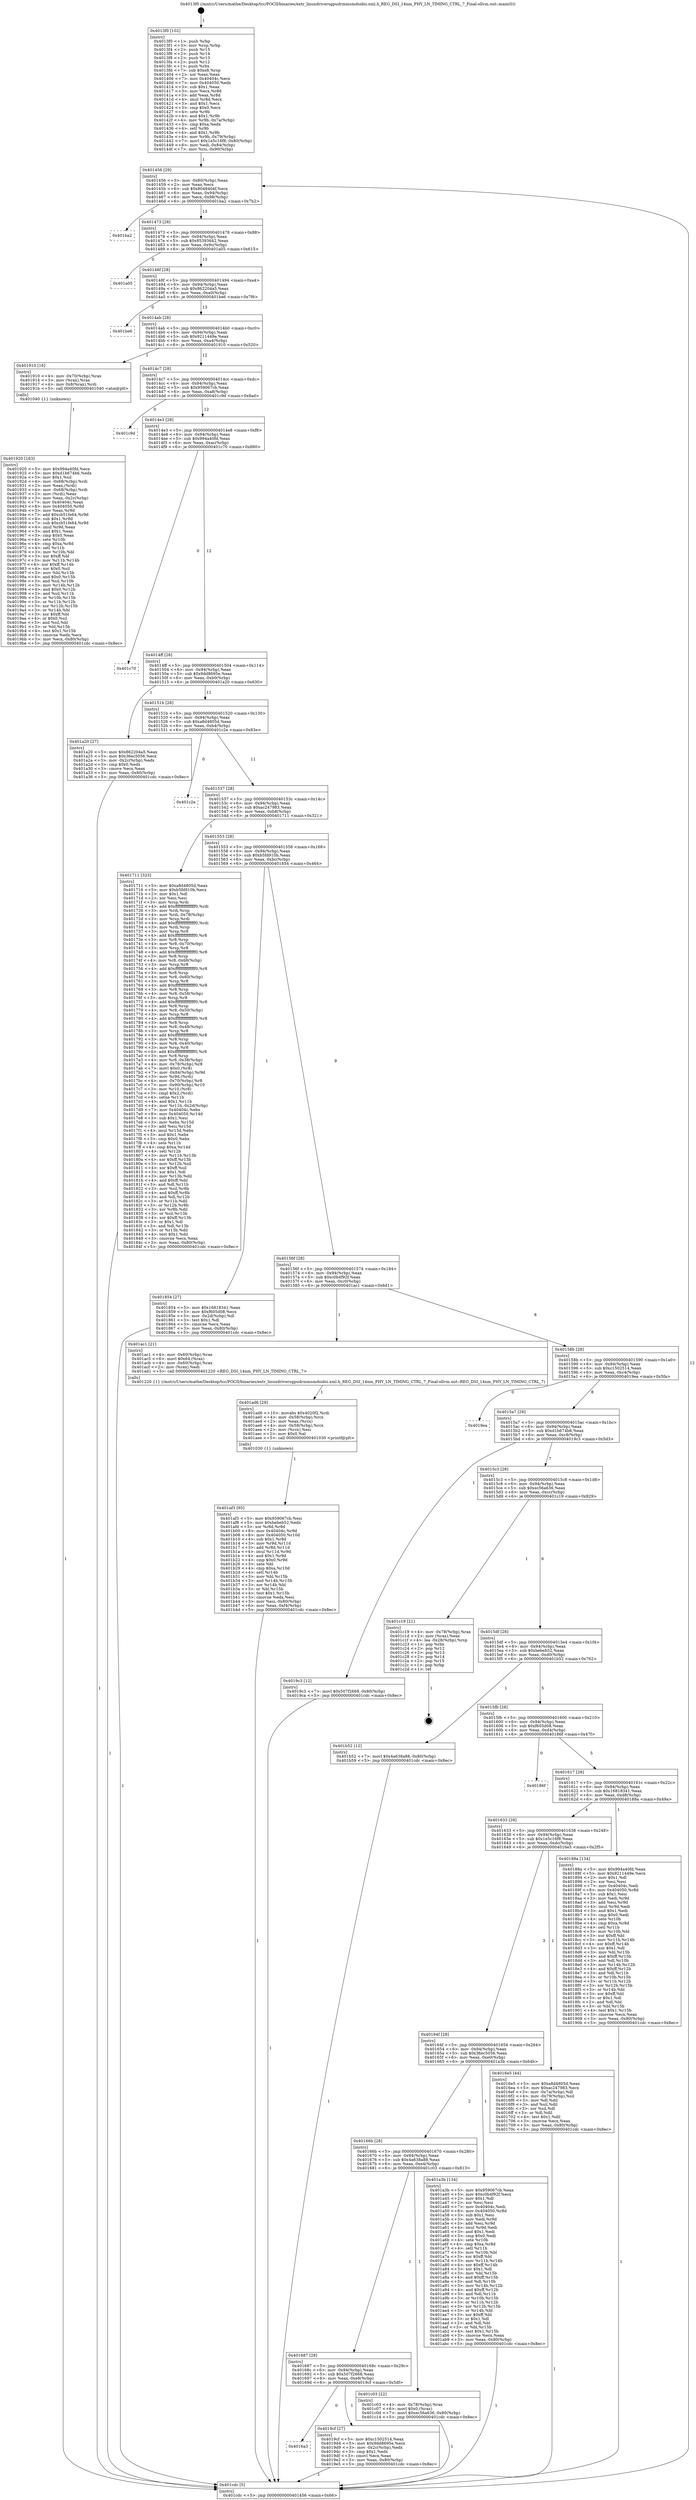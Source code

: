 digraph "0x4013f0" {
  label = "0x4013f0 (/mnt/c/Users/mathe/Desktop/tcc/POCII/binaries/extr_linuxdriversgpudrmmsmdsidsi.xml.h_REG_DSI_14nm_PHY_LN_TIMING_CTRL_7_Final-ollvm.out::main(0))"
  labelloc = "t"
  node[shape=record]

  Entry [label="",width=0.3,height=0.3,shape=circle,fillcolor=black,style=filled]
  "0x401456" [label="{
     0x401456 [29]\l
     | [instrs]\l
     &nbsp;&nbsp;0x401456 \<+3\>: mov -0x80(%rbp),%eax\l
     &nbsp;&nbsp;0x401459 \<+2\>: mov %eax,%ecx\l
     &nbsp;&nbsp;0x40145b \<+6\>: sub $0x8048404f,%ecx\l
     &nbsp;&nbsp;0x401461 \<+6\>: mov %eax,-0x94(%rbp)\l
     &nbsp;&nbsp;0x401467 \<+6\>: mov %ecx,-0x98(%rbp)\l
     &nbsp;&nbsp;0x40146d \<+6\>: je 0000000000401ba2 \<main+0x7b2\>\l
  }"]
  "0x401ba2" [label="{
     0x401ba2\l
  }", style=dashed]
  "0x401473" [label="{
     0x401473 [28]\l
     | [instrs]\l
     &nbsp;&nbsp;0x401473 \<+5\>: jmp 0000000000401478 \<main+0x88\>\l
     &nbsp;&nbsp;0x401478 \<+6\>: mov -0x94(%rbp),%eax\l
     &nbsp;&nbsp;0x40147e \<+5\>: sub $0x85393642,%eax\l
     &nbsp;&nbsp;0x401483 \<+6\>: mov %eax,-0x9c(%rbp)\l
     &nbsp;&nbsp;0x401489 \<+6\>: je 0000000000401a05 \<main+0x615\>\l
  }"]
  Exit [label="",width=0.3,height=0.3,shape=circle,fillcolor=black,style=filled,peripheries=2]
  "0x401a05" [label="{
     0x401a05\l
  }", style=dashed]
  "0x40148f" [label="{
     0x40148f [28]\l
     | [instrs]\l
     &nbsp;&nbsp;0x40148f \<+5\>: jmp 0000000000401494 \<main+0xa4\>\l
     &nbsp;&nbsp;0x401494 \<+6\>: mov -0x94(%rbp),%eax\l
     &nbsp;&nbsp;0x40149a \<+5\>: sub $0x862204a5,%eax\l
     &nbsp;&nbsp;0x40149f \<+6\>: mov %eax,-0xa0(%rbp)\l
     &nbsp;&nbsp;0x4014a5 \<+6\>: je 0000000000401be6 \<main+0x7f6\>\l
  }"]
  "0x401af3" [label="{
     0x401af3 [95]\l
     | [instrs]\l
     &nbsp;&nbsp;0x401af3 \<+5\>: mov $0x959067cb,%esi\l
     &nbsp;&nbsp;0x401af8 \<+5\>: mov $0xbebeb52,%edx\l
     &nbsp;&nbsp;0x401afd \<+3\>: xor %r8d,%r8d\l
     &nbsp;&nbsp;0x401b00 \<+8\>: mov 0x40404c,%r9d\l
     &nbsp;&nbsp;0x401b08 \<+8\>: mov 0x404050,%r10d\l
     &nbsp;&nbsp;0x401b10 \<+4\>: sub $0x1,%r8d\l
     &nbsp;&nbsp;0x401b14 \<+3\>: mov %r9d,%r11d\l
     &nbsp;&nbsp;0x401b17 \<+3\>: add %r8d,%r11d\l
     &nbsp;&nbsp;0x401b1a \<+4\>: imul %r11d,%r9d\l
     &nbsp;&nbsp;0x401b1e \<+4\>: and $0x1,%r9d\l
     &nbsp;&nbsp;0x401b22 \<+4\>: cmp $0x0,%r9d\l
     &nbsp;&nbsp;0x401b26 \<+3\>: sete %bl\l
     &nbsp;&nbsp;0x401b29 \<+4\>: cmp $0xa,%r10d\l
     &nbsp;&nbsp;0x401b2d \<+4\>: setl %r14b\l
     &nbsp;&nbsp;0x401b31 \<+3\>: mov %bl,%r15b\l
     &nbsp;&nbsp;0x401b34 \<+3\>: and %r14b,%r15b\l
     &nbsp;&nbsp;0x401b37 \<+3\>: xor %r14b,%bl\l
     &nbsp;&nbsp;0x401b3a \<+3\>: or %bl,%r15b\l
     &nbsp;&nbsp;0x401b3d \<+4\>: test $0x1,%r15b\l
     &nbsp;&nbsp;0x401b41 \<+3\>: cmovne %edx,%esi\l
     &nbsp;&nbsp;0x401b44 \<+3\>: mov %esi,-0x80(%rbp)\l
     &nbsp;&nbsp;0x401b47 \<+6\>: mov %eax,-0xf4(%rbp)\l
     &nbsp;&nbsp;0x401b4d \<+5\>: jmp 0000000000401cdc \<main+0x8ec\>\l
  }"]
  "0x401be6" [label="{
     0x401be6\l
  }", style=dashed]
  "0x4014ab" [label="{
     0x4014ab [28]\l
     | [instrs]\l
     &nbsp;&nbsp;0x4014ab \<+5\>: jmp 00000000004014b0 \<main+0xc0\>\l
     &nbsp;&nbsp;0x4014b0 \<+6\>: mov -0x94(%rbp),%eax\l
     &nbsp;&nbsp;0x4014b6 \<+5\>: sub $0x9211449e,%eax\l
     &nbsp;&nbsp;0x4014bb \<+6\>: mov %eax,-0xa4(%rbp)\l
     &nbsp;&nbsp;0x4014c1 \<+6\>: je 0000000000401910 \<main+0x520\>\l
  }"]
  "0x401ad6" [label="{
     0x401ad6 [29]\l
     | [instrs]\l
     &nbsp;&nbsp;0x401ad6 \<+10\>: movabs $0x4020f2,%rdi\l
     &nbsp;&nbsp;0x401ae0 \<+4\>: mov -0x58(%rbp),%rcx\l
     &nbsp;&nbsp;0x401ae4 \<+2\>: mov %eax,(%rcx)\l
     &nbsp;&nbsp;0x401ae6 \<+4\>: mov -0x58(%rbp),%rcx\l
     &nbsp;&nbsp;0x401aea \<+2\>: mov (%rcx),%esi\l
     &nbsp;&nbsp;0x401aec \<+2\>: mov $0x0,%al\l
     &nbsp;&nbsp;0x401aee \<+5\>: call 0000000000401030 \<printf@plt\>\l
     | [calls]\l
     &nbsp;&nbsp;0x401030 \{1\} (unknown)\l
  }"]
  "0x401910" [label="{
     0x401910 [16]\l
     | [instrs]\l
     &nbsp;&nbsp;0x401910 \<+4\>: mov -0x70(%rbp),%rax\l
     &nbsp;&nbsp;0x401914 \<+3\>: mov (%rax),%rax\l
     &nbsp;&nbsp;0x401917 \<+4\>: mov 0x8(%rax),%rdi\l
     &nbsp;&nbsp;0x40191b \<+5\>: call 0000000000401040 \<atoi@plt\>\l
     | [calls]\l
     &nbsp;&nbsp;0x401040 \{1\} (unknown)\l
  }"]
  "0x4014c7" [label="{
     0x4014c7 [28]\l
     | [instrs]\l
     &nbsp;&nbsp;0x4014c7 \<+5\>: jmp 00000000004014cc \<main+0xdc\>\l
     &nbsp;&nbsp;0x4014cc \<+6\>: mov -0x94(%rbp),%eax\l
     &nbsp;&nbsp;0x4014d2 \<+5\>: sub $0x959067cb,%eax\l
     &nbsp;&nbsp;0x4014d7 \<+6\>: mov %eax,-0xa8(%rbp)\l
     &nbsp;&nbsp;0x4014dd \<+6\>: je 0000000000401c9d \<main+0x8ad\>\l
  }"]
  "0x4016a3" [label="{
     0x4016a3\l
  }", style=dashed]
  "0x401c9d" [label="{
     0x401c9d\l
  }", style=dashed]
  "0x4014e3" [label="{
     0x4014e3 [28]\l
     | [instrs]\l
     &nbsp;&nbsp;0x4014e3 \<+5\>: jmp 00000000004014e8 \<main+0xf8\>\l
     &nbsp;&nbsp;0x4014e8 \<+6\>: mov -0x94(%rbp),%eax\l
     &nbsp;&nbsp;0x4014ee \<+5\>: sub $0x994a40fd,%eax\l
     &nbsp;&nbsp;0x4014f3 \<+6\>: mov %eax,-0xac(%rbp)\l
     &nbsp;&nbsp;0x4014f9 \<+6\>: je 0000000000401c70 \<main+0x880\>\l
  }"]
  "0x4019cf" [label="{
     0x4019cf [27]\l
     | [instrs]\l
     &nbsp;&nbsp;0x4019cf \<+5\>: mov $0xc1502514,%eax\l
     &nbsp;&nbsp;0x4019d4 \<+5\>: mov $0x9dd8695e,%ecx\l
     &nbsp;&nbsp;0x4019d9 \<+3\>: mov -0x2c(%rbp),%edx\l
     &nbsp;&nbsp;0x4019dc \<+3\>: cmp $0x1,%edx\l
     &nbsp;&nbsp;0x4019df \<+3\>: cmovl %ecx,%eax\l
     &nbsp;&nbsp;0x4019e2 \<+3\>: mov %eax,-0x80(%rbp)\l
     &nbsp;&nbsp;0x4019e5 \<+5\>: jmp 0000000000401cdc \<main+0x8ec\>\l
  }"]
  "0x401c70" [label="{
     0x401c70\l
  }", style=dashed]
  "0x4014ff" [label="{
     0x4014ff [28]\l
     | [instrs]\l
     &nbsp;&nbsp;0x4014ff \<+5\>: jmp 0000000000401504 \<main+0x114\>\l
     &nbsp;&nbsp;0x401504 \<+6\>: mov -0x94(%rbp),%eax\l
     &nbsp;&nbsp;0x40150a \<+5\>: sub $0x9dd8695e,%eax\l
     &nbsp;&nbsp;0x40150f \<+6\>: mov %eax,-0xb0(%rbp)\l
     &nbsp;&nbsp;0x401515 \<+6\>: je 0000000000401a20 \<main+0x630\>\l
  }"]
  "0x401687" [label="{
     0x401687 [28]\l
     | [instrs]\l
     &nbsp;&nbsp;0x401687 \<+5\>: jmp 000000000040168c \<main+0x29c\>\l
     &nbsp;&nbsp;0x40168c \<+6\>: mov -0x94(%rbp),%eax\l
     &nbsp;&nbsp;0x401692 \<+5\>: sub $0x507f2668,%eax\l
     &nbsp;&nbsp;0x401697 \<+6\>: mov %eax,-0xe8(%rbp)\l
     &nbsp;&nbsp;0x40169d \<+6\>: je 00000000004019cf \<main+0x5df\>\l
  }"]
  "0x401a20" [label="{
     0x401a20 [27]\l
     | [instrs]\l
     &nbsp;&nbsp;0x401a20 \<+5\>: mov $0x862204a5,%eax\l
     &nbsp;&nbsp;0x401a25 \<+5\>: mov $0x36ec5056,%ecx\l
     &nbsp;&nbsp;0x401a2a \<+3\>: mov -0x2c(%rbp),%edx\l
     &nbsp;&nbsp;0x401a2d \<+3\>: cmp $0x0,%edx\l
     &nbsp;&nbsp;0x401a30 \<+3\>: cmove %ecx,%eax\l
     &nbsp;&nbsp;0x401a33 \<+3\>: mov %eax,-0x80(%rbp)\l
     &nbsp;&nbsp;0x401a36 \<+5\>: jmp 0000000000401cdc \<main+0x8ec\>\l
  }"]
  "0x40151b" [label="{
     0x40151b [28]\l
     | [instrs]\l
     &nbsp;&nbsp;0x40151b \<+5\>: jmp 0000000000401520 \<main+0x130\>\l
     &nbsp;&nbsp;0x401520 \<+6\>: mov -0x94(%rbp),%eax\l
     &nbsp;&nbsp;0x401526 \<+5\>: sub $0xa8d4805d,%eax\l
     &nbsp;&nbsp;0x40152b \<+6\>: mov %eax,-0xb4(%rbp)\l
     &nbsp;&nbsp;0x401531 \<+6\>: je 0000000000401c2e \<main+0x83e\>\l
  }"]
  "0x401c03" [label="{
     0x401c03 [22]\l
     | [instrs]\l
     &nbsp;&nbsp;0x401c03 \<+4\>: mov -0x78(%rbp),%rax\l
     &nbsp;&nbsp;0x401c07 \<+6\>: movl $0x0,(%rax)\l
     &nbsp;&nbsp;0x401c0d \<+7\>: movl $0xec56a636,-0x80(%rbp)\l
     &nbsp;&nbsp;0x401c14 \<+5\>: jmp 0000000000401cdc \<main+0x8ec\>\l
  }"]
  "0x401c2e" [label="{
     0x401c2e\l
  }", style=dashed]
  "0x401537" [label="{
     0x401537 [28]\l
     | [instrs]\l
     &nbsp;&nbsp;0x401537 \<+5\>: jmp 000000000040153c \<main+0x14c\>\l
     &nbsp;&nbsp;0x40153c \<+6\>: mov -0x94(%rbp),%eax\l
     &nbsp;&nbsp;0x401542 \<+5\>: sub $0xac247983,%eax\l
     &nbsp;&nbsp;0x401547 \<+6\>: mov %eax,-0xb8(%rbp)\l
     &nbsp;&nbsp;0x40154d \<+6\>: je 0000000000401711 \<main+0x321\>\l
  }"]
  "0x40166b" [label="{
     0x40166b [28]\l
     | [instrs]\l
     &nbsp;&nbsp;0x40166b \<+5\>: jmp 0000000000401670 \<main+0x280\>\l
     &nbsp;&nbsp;0x401670 \<+6\>: mov -0x94(%rbp),%eax\l
     &nbsp;&nbsp;0x401676 \<+5\>: sub $0x4a638a88,%eax\l
     &nbsp;&nbsp;0x40167b \<+6\>: mov %eax,-0xe4(%rbp)\l
     &nbsp;&nbsp;0x401681 \<+6\>: je 0000000000401c03 \<main+0x813\>\l
  }"]
  "0x401711" [label="{
     0x401711 [323]\l
     | [instrs]\l
     &nbsp;&nbsp;0x401711 \<+5\>: mov $0xa8d4805d,%eax\l
     &nbsp;&nbsp;0x401716 \<+5\>: mov $0xb5fd910b,%ecx\l
     &nbsp;&nbsp;0x40171b \<+2\>: mov $0x1,%dl\l
     &nbsp;&nbsp;0x40171d \<+2\>: xor %esi,%esi\l
     &nbsp;&nbsp;0x40171f \<+3\>: mov %rsp,%rdi\l
     &nbsp;&nbsp;0x401722 \<+4\>: add $0xfffffffffffffff0,%rdi\l
     &nbsp;&nbsp;0x401726 \<+3\>: mov %rdi,%rsp\l
     &nbsp;&nbsp;0x401729 \<+4\>: mov %rdi,-0x78(%rbp)\l
     &nbsp;&nbsp;0x40172d \<+3\>: mov %rsp,%rdi\l
     &nbsp;&nbsp;0x401730 \<+4\>: add $0xfffffffffffffff0,%rdi\l
     &nbsp;&nbsp;0x401734 \<+3\>: mov %rdi,%rsp\l
     &nbsp;&nbsp;0x401737 \<+3\>: mov %rsp,%r8\l
     &nbsp;&nbsp;0x40173a \<+4\>: add $0xfffffffffffffff0,%r8\l
     &nbsp;&nbsp;0x40173e \<+3\>: mov %r8,%rsp\l
     &nbsp;&nbsp;0x401741 \<+4\>: mov %r8,-0x70(%rbp)\l
     &nbsp;&nbsp;0x401745 \<+3\>: mov %rsp,%r8\l
     &nbsp;&nbsp;0x401748 \<+4\>: add $0xfffffffffffffff0,%r8\l
     &nbsp;&nbsp;0x40174c \<+3\>: mov %r8,%rsp\l
     &nbsp;&nbsp;0x40174f \<+4\>: mov %r8,-0x68(%rbp)\l
     &nbsp;&nbsp;0x401753 \<+3\>: mov %rsp,%r8\l
     &nbsp;&nbsp;0x401756 \<+4\>: add $0xfffffffffffffff0,%r8\l
     &nbsp;&nbsp;0x40175a \<+3\>: mov %r8,%rsp\l
     &nbsp;&nbsp;0x40175d \<+4\>: mov %r8,-0x60(%rbp)\l
     &nbsp;&nbsp;0x401761 \<+3\>: mov %rsp,%r8\l
     &nbsp;&nbsp;0x401764 \<+4\>: add $0xfffffffffffffff0,%r8\l
     &nbsp;&nbsp;0x401768 \<+3\>: mov %r8,%rsp\l
     &nbsp;&nbsp;0x40176b \<+4\>: mov %r8,-0x58(%rbp)\l
     &nbsp;&nbsp;0x40176f \<+3\>: mov %rsp,%r8\l
     &nbsp;&nbsp;0x401772 \<+4\>: add $0xfffffffffffffff0,%r8\l
     &nbsp;&nbsp;0x401776 \<+3\>: mov %r8,%rsp\l
     &nbsp;&nbsp;0x401779 \<+4\>: mov %r8,-0x50(%rbp)\l
     &nbsp;&nbsp;0x40177d \<+3\>: mov %rsp,%r8\l
     &nbsp;&nbsp;0x401780 \<+4\>: add $0xfffffffffffffff0,%r8\l
     &nbsp;&nbsp;0x401784 \<+3\>: mov %r8,%rsp\l
     &nbsp;&nbsp;0x401787 \<+4\>: mov %r8,-0x48(%rbp)\l
     &nbsp;&nbsp;0x40178b \<+3\>: mov %rsp,%r8\l
     &nbsp;&nbsp;0x40178e \<+4\>: add $0xfffffffffffffff0,%r8\l
     &nbsp;&nbsp;0x401792 \<+3\>: mov %r8,%rsp\l
     &nbsp;&nbsp;0x401795 \<+4\>: mov %r8,-0x40(%rbp)\l
     &nbsp;&nbsp;0x401799 \<+3\>: mov %rsp,%r8\l
     &nbsp;&nbsp;0x40179c \<+4\>: add $0xfffffffffffffff0,%r8\l
     &nbsp;&nbsp;0x4017a0 \<+3\>: mov %r8,%rsp\l
     &nbsp;&nbsp;0x4017a3 \<+4\>: mov %r8,-0x38(%rbp)\l
     &nbsp;&nbsp;0x4017a7 \<+4\>: mov -0x78(%rbp),%r8\l
     &nbsp;&nbsp;0x4017ab \<+7\>: movl $0x0,(%r8)\l
     &nbsp;&nbsp;0x4017b2 \<+7\>: mov -0x84(%rbp),%r9d\l
     &nbsp;&nbsp;0x4017b9 \<+3\>: mov %r9d,(%rdi)\l
     &nbsp;&nbsp;0x4017bc \<+4\>: mov -0x70(%rbp),%r8\l
     &nbsp;&nbsp;0x4017c0 \<+7\>: mov -0x90(%rbp),%r10\l
     &nbsp;&nbsp;0x4017c7 \<+3\>: mov %r10,(%r8)\l
     &nbsp;&nbsp;0x4017ca \<+3\>: cmpl $0x2,(%rdi)\l
     &nbsp;&nbsp;0x4017cd \<+4\>: setne %r11b\l
     &nbsp;&nbsp;0x4017d1 \<+4\>: and $0x1,%r11b\l
     &nbsp;&nbsp;0x4017d5 \<+4\>: mov %r11b,-0x2d(%rbp)\l
     &nbsp;&nbsp;0x4017d9 \<+7\>: mov 0x40404c,%ebx\l
     &nbsp;&nbsp;0x4017e0 \<+8\>: mov 0x404050,%r14d\l
     &nbsp;&nbsp;0x4017e8 \<+3\>: sub $0x1,%esi\l
     &nbsp;&nbsp;0x4017eb \<+3\>: mov %ebx,%r15d\l
     &nbsp;&nbsp;0x4017ee \<+3\>: add %esi,%r15d\l
     &nbsp;&nbsp;0x4017f1 \<+4\>: imul %r15d,%ebx\l
     &nbsp;&nbsp;0x4017f5 \<+3\>: and $0x1,%ebx\l
     &nbsp;&nbsp;0x4017f8 \<+3\>: cmp $0x0,%ebx\l
     &nbsp;&nbsp;0x4017fb \<+4\>: sete %r11b\l
     &nbsp;&nbsp;0x4017ff \<+4\>: cmp $0xa,%r14d\l
     &nbsp;&nbsp;0x401803 \<+4\>: setl %r12b\l
     &nbsp;&nbsp;0x401807 \<+3\>: mov %r11b,%r13b\l
     &nbsp;&nbsp;0x40180a \<+4\>: xor $0xff,%r13b\l
     &nbsp;&nbsp;0x40180e \<+3\>: mov %r12b,%sil\l
     &nbsp;&nbsp;0x401811 \<+4\>: xor $0xff,%sil\l
     &nbsp;&nbsp;0x401815 \<+3\>: xor $0x1,%dl\l
     &nbsp;&nbsp;0x401818 \<+3\>: mov %r13b,%dil\l
     &nbsp;&nbsp;0x40181b \<+4\>: and $0xff,%dil\l
     &nbsp;&nbsp;0x40181f \<+3\>: and %dl,%r11b\l
     &nbsp;&nbsp;0x401822 \<+3\>: mov %sil,%r8b\l
     &nbsp;&nbsp;0x401825 \<+4\>: and $0xff,%r8b\l
     &nbsp;&nbsp;0x401829 \<+3\>: and %dl,%r12b\l
     &nbsp;&nbsp;0x40182c \<+3\>: or %r11b,%dil\l
     &nbsp;&nbsp;0x40182f \<+3\>: or %r12b,%r8b\l
     &nbsp;&nbsp;0x401832 \<+3\>: xor %r8b,%dil\l
     &nbsp;&nbsp;0x401835 \<+3\>: or %sil,%r13b\l
     &nbsp;&nbsp;0x401838 \<+4\>: xor $0xff,%r13b\l
     &nbsp;&nbsp;0x40183c \<+3\>: or $0x1,%dl\l
     &nbsp;&nbsp;0x40183f \<+3\>: and %dl,%r13b\l
     &nbsp;&nbsp;0x401842 \<+3\>: or %r13b,%dil\l
     &nbsp;&nbsp;0x401845 \<+4\>: test $0x1,%dil\l
     &nbsp;&nbsp;0x401849 \<+3\>: cmovne %ecx,%eax\l
     &nbsp;&nbsp;0x40184c \<+3\>: mov %eax,-0x80(%rbp)\l
     &nbsp;&nbsp;0x40184f \<+5\>: jmp 0000000000401cdc \<main+0x8ec\>\l
  }"]
  "0x401553" [label="{
     0x401553 [28]\l
     | [instrs]\l
     &nbsp;&nbsp;0x401553 \<+5\>: jmp 0000000000401558 \<main+0x168\>\l
     &nbsp;&nbsp;0x401558 \<+6\>: mov -0x94(%rbp),%eax\l
     &nbsp;&nbsp;0x40155e \<+5\>: sub $0xb5fd910b,%eax\l
     &nbsp;&nbsp;0x401563 \<+6\>: mov %eax,-0xbc(%rbp)\l
     &nbsp;&nbsp;0x401569 \<+6\>: je 0000000000401854 \<main+0x464\>\l
  }"]
  "0x401a3b" [label="{
     0x401a3b [134]\l
     | [instrs]\l
     &nbsp;&nbsp;0x401a3b \<+5\>: mov $0x959067cb,%eax\l
     &nbsp;&nbsp;0x401a40 \<+5\>: mov $0xc0b4f92f,%ecx\l
     &nbsp;&nbsp;0x401a45 \<+2\>: mov $0x1,%dl\l
     &nbsp;&nbsp;0x401a47 \<+2\>: xor %esi,%esi\l
     &nbsp;&nbsp;0x401a49 \<+7\>: mov 0x40404c,%edi\l
     &nbsp;&nbsp;0x401a50 \<+8\>: mov 0x404050,%r8d\l
     &nbsp;&nbsp;0x401a58 \<+3\>: sub $0x1,%esi\l
     &nbsp;&nbsp;0x401a5b \<+3\>: mov %edi,%r9d\l
     &nbsp;&nbsp;0x401a5e \<+3\>: add %esi,%r9d\l
     &nbsp;&nbsp;0x401a61 \<+4\>: imul %r9d,%edi\l
     &nbsp;&nbsp;0x401a65 \<+3\>: and $0x1,%edi\l
     &nbsp;&nbsp;0x401a68 \<+3\>: cmp $0x0,%edi\l
     &nbsp;&nbsp;0x401a6b \<+4\>: sete %r10b\l
     &nbsp;&nbsp;0x401a6f \<+4\>: cmp $0xa,%r8d\l
     &nbsp;&nbsp;0x401a73 \<+4\>: setl %r11b\l
     &nbsp;&nbsp;0x401a77 \<+3\>: mov %r10b,%bl\l
     &nbsp;&nbsp;0x401a7a \<+3\>: xor $0xff,%bl\l
     &nbsp;&nbsp;0x401a7d \<+3\>: mov %r11b,%r14b\l
     &nbsp;&nbsp;0x401a80 \<+4\>: xor $0xff,%r14b\l
     &nbsp;&nbsp;0x401a84 \<+3\>: xor $0x1,%dl\l
     &nbsp;&nbsp;0x401a87 \<+3\>: mov %bl,%r15b\l
     &nbsp;&nbsp;0x401a8a \<+4\>: and $0xff,%r15b\l
     &nbsp;&nbsp;0x401a8e \<+3\>: and %dl,%r10b\l
     &nbsp;&nbsp;0x401a91 \<+3\>: mov %r14b,%r12b\l
     &nbsp;&nbsp;0x401a94 \<+4\>: and $0xff,%r12b\l
     &nbsp;&nbsp;0x401a98 \<+3\>: and %dl,%r11b\l
     &nbsp;&nbsp;0x401a9b \<+3\>: or %r10b,%r15b\l
     &nbsp;&nbsp;0x401a9e \<+3\>: or %r11b,%r12b\l
     &nbsp;&nbsp;0x401aa1 \<+3\>: xor %r12b,%r15b\l
     &nbsp;&nbsp;0x401aa4 \<+3\>: or %r14b,%bl\l
     &nbsp;&nbsp;0x401aa7 \<+3\>: xor $0xff,%bl\l
     &nbsp;&nbsp;0x401aaa \<+3\>: or $0x1,%dl\l
     &nbsp;&nbsp;0x401aad \<+2\>: and %dl,%bl\l
     &nbsp;&nbsp;0x401aaf \<+3\>: or %bl,%r15b\l
     &nbsp;&nbsp;0x401ab2 \<+4\>: test $0x1,%r15b\l
     &nbsp;&nbsp;0x401ab6 \<+3\>: cmovne %ecx,%eax\l
     &nbsp;&nbsp;0x401ab9 \<+3\>: mov %eax,-0x80(%rbp)\l
     &nbsp;&nbsp;0x401abc \<+5\>: jmp 0000000000401cdc \<main+0x8ec\>\l
  }"]
  "0x401854" [label="{
     0x401854 [27]\l
     | [instrs]\l
     &nbsp;&nbsp;0x401854 \<+5\>: mov $0x16818341,%eax\l
     &nbsp;&nbsp;0x401859 \<+5\>: mov $0xf605d08,%ecx\l
     &nbsp;&nbsp;0x40185e \<+3\>: mov -0x2d(%rbp),%dl\l
     &nbsp;&nbsp;0x401861 \<+3\>: test $0x1,%dl\l
     &nbsp;&nbsp;0x401864 \<+3\>: cmovne %ecx,%eax\l
     &nbsp;&nbsp;0x401867 \<+3\>: mov %eax,-0x80(%rbp)\l
     &nbsp;&nbsp;0x40186a \<+5\>: jmp 0000000000401cdc \<main+0x8ec\>\l
  }"]
  "0x40156f" [label="{
     0x40156f [28]\l
     | [instrs]\l
     &nbsp;&nbsp;0x40156f \<+5\>: jmp 0000000000401574 \<main+0x184\>\l
     &nbsp;&nbsp;0x401574 \<+6\>: mov -0x94(%rbp),%eax\l
     &nbsp;&nbsp;0x40157a \<+5\>: sub $0xc0b4f92f,%eax\l
     &nbsp;&nbsp;0x40157f \<+6\>: mov %eax,-0xc0(%rbp)\l
     &nbsp;&nbsp;0x401585 \<+6\>: je 0000000000401ac1 \<main+0x6d1\>\l
  }"]
  "0x401920" [label="{
     0x401920 [163]\l
     | [instrs]\l
     &nbsp;&nbsp;0x401920 \<+5\>: mov $0x994a40fd,%ecx\l
     &nbsp;&nbsp;0x401925 \<+5\>: mov $0xd1b674b6,%edx\l
     &nbsp;&nbsp;0x40192a \<+3\>: mov $0x1,%sil\l
     &nbsp;&nbsp;0x40192d \<+4\>: mov -0x68(%rbp),%rdi\l
     &nbsp;&nbsp;0x401931 \<+2\>: mov %eax,(%rdi)\l
     &nbsp;&nbsp;0x401933 \<+4\>: mov -0x68(%rbp),%rdi\l
     &nbsp;&nbsp;0x401937 \<+2\>: mov (%rdi),%eax\l
     &nbsp;&nbsp;0x401939 \<+3\>: mov %eax,-0x2c(%rbp)\l
     &nbsp;&nbsp;0x40193c \<+7\>: mov 0x40404c,%eax\l
     &nbsp;&nbsp;0x401943 \<+8\>: mov 0x404050,%r8d\l
     &nbsp;&nbsp;0x40194b \<+3\>: mov %eax,%r9d\l
     &nbsp;&nbsp;0x40194e \<+7\>: add $0xcb51fe64,%r9d\l
     &nbsp;&nbsp;0x401955 \<+4\>: sub $0x1,%r9d\l
     &nbsp;&nbsp;0x401959 \<+7\>: sub $0xcb51fe64,%r9d\l
     &nbsp;&nbsp;0x401960 \<+4\>: imul %r9d,%eax\l
     &nbsp;&nbsp;0x401964 \<+3\>: and $0x1,%eax\l
     &nbsp;&nbsp;0x401967 \<+3\>: cmp $0x0,%eax\l
     &nbsp;&nbsp;0x40196a \<+4\>: sete %r10b\l
     &nbsp;&nbsp;0x40196e \<+4\>: cmp $0xa,%r8d\l
     &nbsp;&nbsp;0x401972 \<+4\>: setl %r11b\l
     &nbsp;&nbsp;0x401976 \<+3\>: mov %r10b,%bl\l
     &nbsp;&nbsp;0x401979 \<+3\>: xor $0xff,%bl\l
     &nbsp;&nbsp;0x40197c \<+3\>: mov %r11b,%r14b\l
     &nbsp;&nbsp;0x40197f \<+4\>: xor $0xff,%r14b\l
     &nbsp;&nbsp;0x401983 \<+4\>: xor $0x0,%sil\l
     &nbsp;&nbsp;0x401987 \<+3\>: mov %bl,%r15b\l
     &nbsp;&nbsp;0x40198a \<+4\>: and $0x0,%r15b\l
     &nbsp;&nbsp;0x40198e \<+3\>: and %sil,%r10b\l
     &nbsp;&nbsp;0x401991 \<+3\>: mov %r14b,%r12b\l
     &nbsp;&nbsp;0x401994 \<+4\>: and $0x0,%r12b\l
     &nbsp;&nbsp;0x401998 \<+3\>: and %sil,%r11b\l
     &nbsp;&nbsp;0x40199b \<+3\>: or %r10b,%r15b\l
     &nbsp;&nbsp;0x40199e \<+3\>: or %r11b,%r12b\l
     &nbsp;&nbsp;0x4019a1 \<+3\>: xor %r12b,%r15b\l
     &nbsp;&nbsp;0x4019a4 \<+3\>: or %r14b,%bl\l
     &nbsp;&nbsp;0x4019a7 \<+3\>: xor $0xff,%bl\l
     &nbsp;&nbsp;0x4019aa \<+4\>: or $0x0,%sil\l
     &nbsp;&nbsp;0x4019ae \<+3\>: and %sil,%bl\l
     &nbsp;&nbsp;0x4019b1 \<+3\>: or %bl,%r15b\l
     &nbsp;&nbsp;0x4019b4 \<+4\>: test $0x1,%r15b\l
     &nbsp;&nbsp;0x4019b8 \<+3\>: cmovne %edx,%ecx\l
     &nbsp;&nbsp;0x4019bb \<+3\>: mov %ecx,-0x80(%rbp)\l
     &nbsp;&nbsp;0x4019be \<+5\>: jmp 0000000000401cdc \<main+0x8ec\>\l
  }"]
  "0x401ac1" [label="{
     0x401ac1 [21]\l
     | [instrs]\l
     &nbsp;&nbsp;0x401ac1 \<+4\>: mov -0x60(%rbp),%rax\l
     &nbsp;&nbsp;0x401ac5 \<+6\>: movl $0x64,(%rax)\l
     &nbsp;&nbsp;0x401acb \<+4\>: mov -0x60(%rbp),%rax\l
     &nbsp;&nbsp;0x401acf \<+2\>: mov (%rax),%edi\l
     &nbsp;&nbsp;0x401ad1 \<+5\>: call 0000000000401220 \<REG_DSI_14nm_PHY_LN_TIMING_CTRL_7\>\l
     | [calls]\l
     &nbsp;&nbsp;0x401220 \{1\} (/mnt/c/Users/mathe/Desktop/tcc/POCII/binaries/extr_linuxdriversgpudrmmsmdsidsi.xml.h_REG_DSI_14nm_PHY_LN_TIMING_CTRL_7_Final-ollvm.out::REG_DSI_14nm_PHY_LN_TIMING_CTRL_7)\l
  }"]
  "0x40158b" [label="{
     0x40158b [28]\l
     | [instrs]\l
     &nbsp;&nbsp;0x40158b \<+5\>: jmp 0000000000401590 \<main+0x1a0\>\l
     &nbsp;&nbsp;0x401590 \<+6\>: mov -0x94(%rbp),%eax\l
     &nbsp;&nbsp;0x401596 \<+5\>: sub $0xc1502514,%eax\l
     &nbsp;&nbsp;0x40159b \<+6\>: mov %eax,-0xc4(%rbp)\l
     &nbsp;&nbsp;0x4015a1 \<+6\>: je 00000000004019ea \<main+0x5fa\>\l
  }"]
  "0x4013f0" [label="{
     0x4013f0 [102]\l
     | [instrs]\l
     &nbsp;&nbsp;0x4013f0 \<+1\>: push %rbp\l
     &nbsp;&nbsp;0x4013f1 \<+3\>: mov %rsp,%rbp\l
     &nbsp;&nbsp;0x4013f4 \<+2\>: push %r15\l
     &nbsp;&nbsp;0x4013f6 \<+2\>: push %r14\l
     &nbsp;&nbsp;0x4013f8 \<+2\>: push %r13\l
     &nbsp;&nbsp;0x4013fa \<+2\>: push %r12\l
     &nbsp;&nbsp;0x4013fc \<+1\>: push %rbx\l
     &nbsp;&nbsp;0x4013fd \<+7\>: sub $0xe8,%rsp\l
     &nbsp;&nbsp;0x401404 \<+2\>: xor %eax,%eax\l
     &nbsp;&nbsp;0x401406 \<+7\>: mov 0x40404c,%ecx\l
     &nbsp;&nbsp;0x40140d \<+7\>: mov 0x404050,%edx\l
     &nbsp;&nbsp;0x401414 \<+3\>: sub $0x1,%eax\l
     &nbsp;&nbsp;0x401417 \<+3\>: mov %ecx,%r8d\l
     &nbsp;&nbsp;0x40141a \<+3\>: add %eax,%r8d\l
     &nbsp;&nbsp;0x40141d \<+4\>: imul %r8d,%ecx\l
     &nbsp;&nbsp;0x401421 \<+3\>: and $0x1,%ecx\l
     &nbsp;&nbsp;0x401424 \<+3\>: cmp $0x0,%ecx\l
     &nbsp;&nbsp;0x401427 \<+4\>: sete %r9b\l
     &nbsp;&nbsp;0x40142b \<+4\>: and $0x1,%r9b\l
     &nbsp;&nbsp;0x40142f \<+4\>: mov %r9b,-0x7a(%rbp)\l
     &nbsp;&nbsp;0x401433 \<+3\>: cmp $0xa,%edx\l
     &nbsp;&nbsp;0x401436 \<+4\>: setl %r9b\l
     &nbsp;&nbsp;0x40143a \<+4\>: and $0x1,%r9b\l
     &nbsp;&nbsp;0x40143e \<+4\>: mov %r9b,-0x79(%rbp)\l
     &nbsp;&nbsp;0x401442 \<+7\>: movl $0x1e5c16f8,-0x80(%rbp)\l
     &nbsp;&nbsp;0x401449 \<+6\>: mov %edi,-0x84(%rbp)\l
     &nbsp;&nbsp;0x40144f \<+7\>: mov %rsi,-0x90(%rbp)\l
  }"]
  "0x4019ea" [label="{
     0x4019ea\l
  }", style=dashed]
  "0x4015a7" [label="{
     0x4015a7 [28]\l
     | [instrs]\l
     &nbsp;&nbsp;0x4015a7 \<+5\>: jmp 00000000004015ac \<main+0x1bc\>\l
     &nbsp;&nbsp;0x4015ac \<+6\>: mov -0x94(%rbp),%eax\l
     &nbsp;&nbsp;0x4015b2 \<+5\>: sub $0xd1b674b6,%eax\l
     &nbsp;&nbsp;0x4015b7 \<+6\>: mov %eax,-0xc8(%rbp)\l
     &nbsp;&nbsp;0x4015bd \<+6\>: je 00000000004019c3 \<main+0x5d3\>\l
  }"]
  "0x401cdc" [label="{
     0x401cdc [5]\l
     | [instrs]\l
     &nbsp;&nbsp;0x401cdc \<+5\>: jmp 0000000000401456 \<main+0x66\>\l
  }"]
  "0x4019c3" [label="{
     0x4019c3 [12]\l
     | [instrs]\l
     &nbsp;&nbsp;0x4019c3 \<+7\>: movl $0x507f2668,-0x80(%rbp)\l
     &nbsp;&nbsp;0x4019ca \<+5\>: jmp 0000000000401cdc \<main+0x8ec\>\l
  }"]
  "0x4015c3" [label="{
     0x4015c3 [28]\l
     | [instrs]\l
     &nbsp;&nbsp;0x4015c3 \<+5\>: jmp 00000000004015c8 \<main+0x1d8\>\l
     &nbsp;&nbsp;0x4015c8 \<+6\>: mov -0x94(%rbp),%eax\l
     &nbsp;&nbsp;0x4015ce \<+5\>: sub $0xec56a636,%eax\l
     &nbsp;&nbsp;0x4015d3 \<+6\>: mov %eax,-0xcc(%rbp)\l
     &nbsp;&nbsp;0x4015d9 \<+6\>: je 0000000000401c19 \<main+0x829\>\l
  }"]
  "0x40164f" [label="{
     0x40164f [28]\l
     | [instrs]\l
     &nbsp;&nbsp;0x40164f \<+5\>: jmp 0000000000401654 \<main+0x264\>\l
     &nbsp;&nbsp;0x401654 \<+6\>: mov -0x94(%rbp),%eax\l
     &nbsp;&nbsp;0x40165a \<+5\>: sub $0x36ec5056,%eax\l
     &nbsp;&nbsp;0x40165f \<+6\>: mov %eax,-0xe0(%rbp)\l
     &nbsp;&nbsp;0x401665 \<+6\>: je 0000000000401a3b \<main+0x64b\>\l
  }"]
  "0x401c19" [label="{
     0x401c19 [21]\l
     | [instrs]\l
     &nbsp;&nbsp;0x401c19 \<+4\>: mov -0x78(%rbp),%rax\l
     &nbsp;&nbsp;0x401c1d \<+2\>: mov (%rax),%eax\l
     &nbsp;&nbsp;0x401c1f \<+4\>: lea -0x28(%rbp),%rsp\l
     &nbsp;&nbsp;0x401c23 \<+1\>: pop %rbx\l
     &nbsp;&nbsp;0x401c24 \<+2\>: pop %r12\l
     &nbsp;&nbsp;0x401c26 \<+2\>: pop %r13\l
     &nbsp;&nbsp;0x401c28 \<+2\>: pop %r14\l
     &nbsp;&nbsp;0x401c2a \<+2\>: pop %r15\l
     &nbsp;&nbsp;0x401c2c \<+1\>: pop %rbp\l
     &nbsp;&nbsp;0x401c2d \<+1\>: ret\l
  }"]
  "0x4015df" [label="{
     0x4015df [28]\l
     | [instrs]\l
     &nbsp;&nbsp;0x4015df \<+5\>: jmp 00000000004015e4 \<main+0x1f4\>\l
     &nbsp;&nbsp;0x4015e4 \<+6\>: mov -0x94(%rbp),%eax\l
     &nbsp;&nbsp;0x4015ea \<+5\>: sub $0xbebeb52,%eax\l
     &nbsp;&nbsp;0x4015ef \<+6\>: mov %eax,-0xd0(%rbp)\l
     &nbsp;&nbsp;0x4015f5 \<+6\>: je 0000000000401b52 \<main+0x762\>\l
  }"]
  "0x4016e5" [label="{
     0x4016e5 [44]\l
     | [instrs]\l
     &nbsp;&nbsp;0x4016e5 \<+5\>: mov $0xa8d4805d,%eax\l
     &nbsp;&nbsp;0x4016ea \<+5\>: mov $0xac247983,%ecx\l
     &nbsp;&nbsp;0x4016ef \<+3\>: mov -0x7a(%rbp),%dl\l
     &nbsp;&nbsp;0x4016f2 \<+4\>: mov -0x79(%rbp),%sil\l
     &nbsp;&nbsp;0x4016f6 \<+3\>: mov %dl,%dil\l
     &nbsp;&nbsp;0x4016f9 \<+3\>: and %sil,%dil\l
     &nbsp;&nbsp;0x4016fc \<+3\>: xor %sil,%dl\l
     &nbsp;&nbsp;0x4016ff \<+3\>: or %dl,%dil\l
     &nbsp;&nbsp;0x401702 \<+4\>: test $0x1,%dil\l
     &nbsp;&nbsp;0x401706 \<+3\>: cmovne %ecx,%eax\l
     &nbsp;&nbsp;0x401709 \<+3\>: mov %eax,-0x80(%rbp)\l
     &nbsp;&nbsp;0x40170c \<+5\>: jmp 0000000000401cdc \<main+0x8ec\>\l
  }"]
  "0x401b52" [label="{
     0x401b52 [12]\l
     | [instrs]\l
     &nbsp;&nbsp;0x401b52 \<+7\>: movl $0x4a638a88,-0x80(%rbp)\l
     &nbsp;&nbsp;0x401b59 \<+5\>: jmp 0000000000401cdc \<main+0x8ec\>\l
  }"]
  "0x4015fb" [label="{
     0x4015fb [28]\l
     | [instrs]\l
     &nbsp;&nbsp;0x4015fb \<+5\>: jmp 0000000000401600 \<main+0x210\>\l
     &nbsp;&nbsp;0x401600 \<+6\>: mov -0x94(%rbp),%eax\l
     &nbsp;&nbsp;0x401606 \<+5\>: sub $0xf605d08,%eax\l
     &nbsp;&nbsp;0x40160b \<+6\>: mov %eax,-0xd4(%rbp)\l
     &nbsp;&nbsp;0x401611 \<+6\>: je 000000000040186f \<main+0x47f\>\l
  }"]
  "0x401633" [label="{
     0x401633 [28]\l
     | [instrs]\l
     &nbsp;&nbsp;0x401633 \<+5\>: jmp 0000000000401638 \<main+0x248\>\l
     &nbsp;&nbsp;0x401638 \<+6\>: mov -0x94(%rbp),%eax\l
     &nbsp;&nbsp;0x40163e \<+5\>: sub $0x1e5c16f8,%eax\l
     &nbsp;&nbsp;0x401643 \<+6\>: mov %eax,-0xdc(%rbp)\l
     &nbsp;&nbsp;0x401649 \<+6\>: je 00000000004016e5 \<main+0x2f5\>\l
  }"]
  "0x40186f" [label="{
     0x40186f\l
  }", style=dashed]
  "0x401617" [label="{
     0x401617 [28]\l
     | [instrs]\l
     &nbsp;&nbsp;0x401617 \<+5\>: jmp 000000000040161c \<main+0x22c\>\l
     &nbsp;&nbsp;0x40161c \<+6\>: mov -0x94(%rbp),%eax\l
     &nbsp;&nbsp;0x401622 \<+5\>: sub $0x16818341,%eax\l
     &nbsp;&nbsp;0x401627 \<+6\>: mov %eax,-0xd8(%rbp)\l
     &nbsp;&nbsp;0x40162d \<+6\>: je 000000000040188a \<main+0x49a\>\l
  }"]
  "0x40188a" [label="{
     0x40188a [134]\l
     | [instrs]\l
     &nbsp;&nbsp;0x40188a \<+5\>: mov $0x994a40fd,%eax\l
     &nbsp;&nbsp;0x40188f \<+5\>: mov $0x9211449e,%ecx\l
     &nbsp;&nbsp;0x401894 \<+2\>: mov $0x1,%dl\l
     &nbsp;&nbsp;0x401896 \<+2\>: xor %esi,%esi\l
     &nbsp;&nbsp;0x401898 \<+7\>: mov 0x40404c,%edi\l
     &nbsp;&nbsp;0x40189f \<+8\>: mov 0x404050,%r8d\l
     &nbsp;&nbsp;0x4018a7 \<+3\>: sub $0x1,%esi\l
     &nbsp;&nbsp;0x4018aa \<+3\>: mov %edi,%r9d\l
     &nbsp;&nbsp;0x4018ad \<+3\>: add %esi,%r9d\l
     &nbsp;&nbsp;0x4018b0 \<+4\>: imul %r9d,%edi\l
     &nbsp;&nbsp;0x4018b4 \<+3\>: and $0x1,%edi\l
     &nbsp;&nbsp;0x4018b7 \<+3\>: cmp $0x0,%edi\l
     &nbsp;&nbsp;0x4018ba \<+4\>: sete %r10b\l
     &nbsp;&nbsp;0x4018be \<+4\>: cmp $0xa,%r8d\l
     &nbsp;&nbsp;0x4018c2 \<+4\>: setl %r11b\l
     &nbsp;&nbsp;0x4018c6 \<+3\>: mov %r10b,%bl\l
     &nbsp;&nbsp;0x4018c9 \<+3\>: xor $0xff,%bl\l
     &nbsp;&nbsp;0x4018cc \<+3\>: mov %r11b,%r14b\l
     &nbsp;&nbsp;0x4018cf \<+4\>: xor $0xff,%r14b\l
     &nbsp;&nbsp;0x4018d3 \<+3\>: xor $0x1,%dl\l
     &nbsp;&nbsp;0x4018d6 \<+3\>: mov %bl,%r15b\l
     &nbsp;&nbsp;0x4018d9 \<+4\>: and $0xff,%r15b\l
     &nbsp;&nbsp;0x4018dd \<+3\>: and %dl,%r10b\l
     &nbsp;&nbsp;0x4018e0 \<+3\>: mov %r14b,%r12b\l
     &nbsp;&nbsp;0x4018e3 \<+4\>: and $0xff,%r12b\l
     &nbsp;&nbsp;0x4018e7 \<+3\>: and %dl,%r11b\l
     &nbsp;&nbsp;0x4018ea \<+3\>: or %r10b,%r15b\l
     &nbsp;&nbsp;0x4018ed \<+3\>: or %r11b,%r12b\l
     &nbsp;&nbsp;0x4018f0 \<+3\>: xor %r12b,%r15b\l
     &nbsp;&nbsp;0x4018f3 \<+3\>: or %r14b,%bl\l
     &nbsp;&nbsp;0x4018f6 \<+3\>: xor $0xff,%bl\l
     &nbsp;&nbsp;0x4018f9 \<+3\>: or $0x1,%dl\l
     &nbsp;&nbsp;0x4018fc \<+2\>: and %dl,%bl\l
     &nbsp;&nbsp;0x4018fe \<+3\>: or %bl,%r15b\l
     &nbsp;&nbsp;0x401901 \<+4\>: test $0x1,%r15b\l
     &nbsp;&nbsp;0x401905 \<+3\>: cmovne %ecx,%eax\l
     &nbsp;&nbsp;0x401908 \<+3\>: mov %eax,-0x80(%rbp)\l
     &nbsp;&nbsp;0x40190b \<+5\>: jmp 0000000000401cdc \<main+0x8ec\>\l
  }"]
  Entry -> "0x4013f0" [label=" 1"]
  "0x401456" -> "0x401ba2" [label=" 0"]
  "0x401456" -> "0x401473" [label=" 13"]
  "0x401c19" -> Exit [label=" 1"]
  "0x401473" -> "0x401a05" [label=" 0"]
  "0x401473" -> "0x40148f" [label=" 13"]
  "0x401c03" -> "0x401cdc" [label=" 1"]
  "0x40148f" -> "0x401be6" [label=" 0"]
  "0x40148f" -> "0x4014ab" [label=" 13"]
  "0x401b52" -> "0x401cdc" [label=" 1"]
  "0x4014ab" -> "0x401910" [label=" 1"]
  "0x4014ab" -> "0x4014c7" [label=" 12"]
  "0x401af3" -> "0x401cdc" [label=" 1"]
  "0x4014c7" -> "0x401c9d" [label=" 0"]
  "0x4014c7" -> "0x4014e3" [label=" 12"]
  "0x401ad6" -> "0x401af3" [label=" 1"]
  "0x4014e3" -> "0x401c70" [label=" 0"]
  "0x4014e3" -> "0x4014ff" [label=" 12"]
  "0x401ac1" -> "0x401ad6" [label=" 1"]
  "0x4014ff" -> "0x401a20" [label=" 1"]
  "0x4014ff" -> "0x40151b" [label=" 11"]
  "0x401a20" -> "0x401cdc" [label=" 1"]
  "0x40151b" -> "0x401c2e" [label=" 0"]
  "0x40151b" -> "0x401537" [label=" 11"]
  "0x4019cf" -> "0x401cdc" [label=" 1"]
  "0x401537" -> "0x401711" [label=" 1"]
  "0x401537" -> "0x401553" [label=" 10"]
  "0x401687" -> "0x4019cf" [label=" 1"]
  "0x401553" -> "0x401854" [label=" 1"]
  "0x401553" -> "0x40156f" [label=" 9"]
  "0x401a3b" -> "0x401cdc" [label=" 1"]
  "0x40156f" -> "0x401ac1" [label=" 1"]
  "0x40156f" -> "0x40158b" [label=" 8"]
  "0x40166b" -> "0x401c03" [label=" 1"]
  "0x40158b" -> "0x4019ea" [label=" 0"]
  "0x40158b" -> "0x4015a7" [label=" 8"]
  "0x40164f" -> "0x40166b" [label=" 2"]
  "0x4015a7" -> "0x4019c3" [label=" 1"]
  "0x4015a7" -> "0x4015c3" [label=" 7"]
  "0x40164f" -> "0x401a3b" [label=" 1"]
  "0x4015c3" -> "0x401c19" [label=" 1"]
  "0x4015c3" -> "0x4015df" [label=" 6"]
  "0x40166b" -> "0x401687" [label=" 1"]
  "0x4015df" -> "0x401b52" [label=" 1"]
  "0x4015df" -> "0x4015fb" [label=" 5"]
  "0x4019c3" -> "0x401cdc" [label=" 1"]
  "0x4015fb" -> "0x40186f" [label=" 0"]
  "0x4015fb" -> "0x401617" [label=" 5"]
  "0x401910" -> "0x401920" [label=" 1"]
  "0x401617" -> "0x40188a" [label=" 1"]
  "0x401617" -> "0x401633" [label=" 4"]
  "0x401920" -> "0x401cdc" [label=" 1"]
  "0x401633" -> "0x4016e5" [label=" 1"]
  "0x401633" -> "0x40164f" [label=" 3"]
  "0x4016e5" -> "0x401cdc" [label=" 1"]
  "0x4013f0" -> "0x401456" [label=" 1"]
  "0x401cdc" -> "0x401456" [label=" 12"]
  "0x401687" -> "0x4016a3" [label=" 0"]
  "0x401711" -> "0x401cdc" [label=" 1"]
  "0x401854" -> "0x401cdc" [label=" 1"]
  "0x40188a" -> "0x401cdc" [label=" 1"]
}
